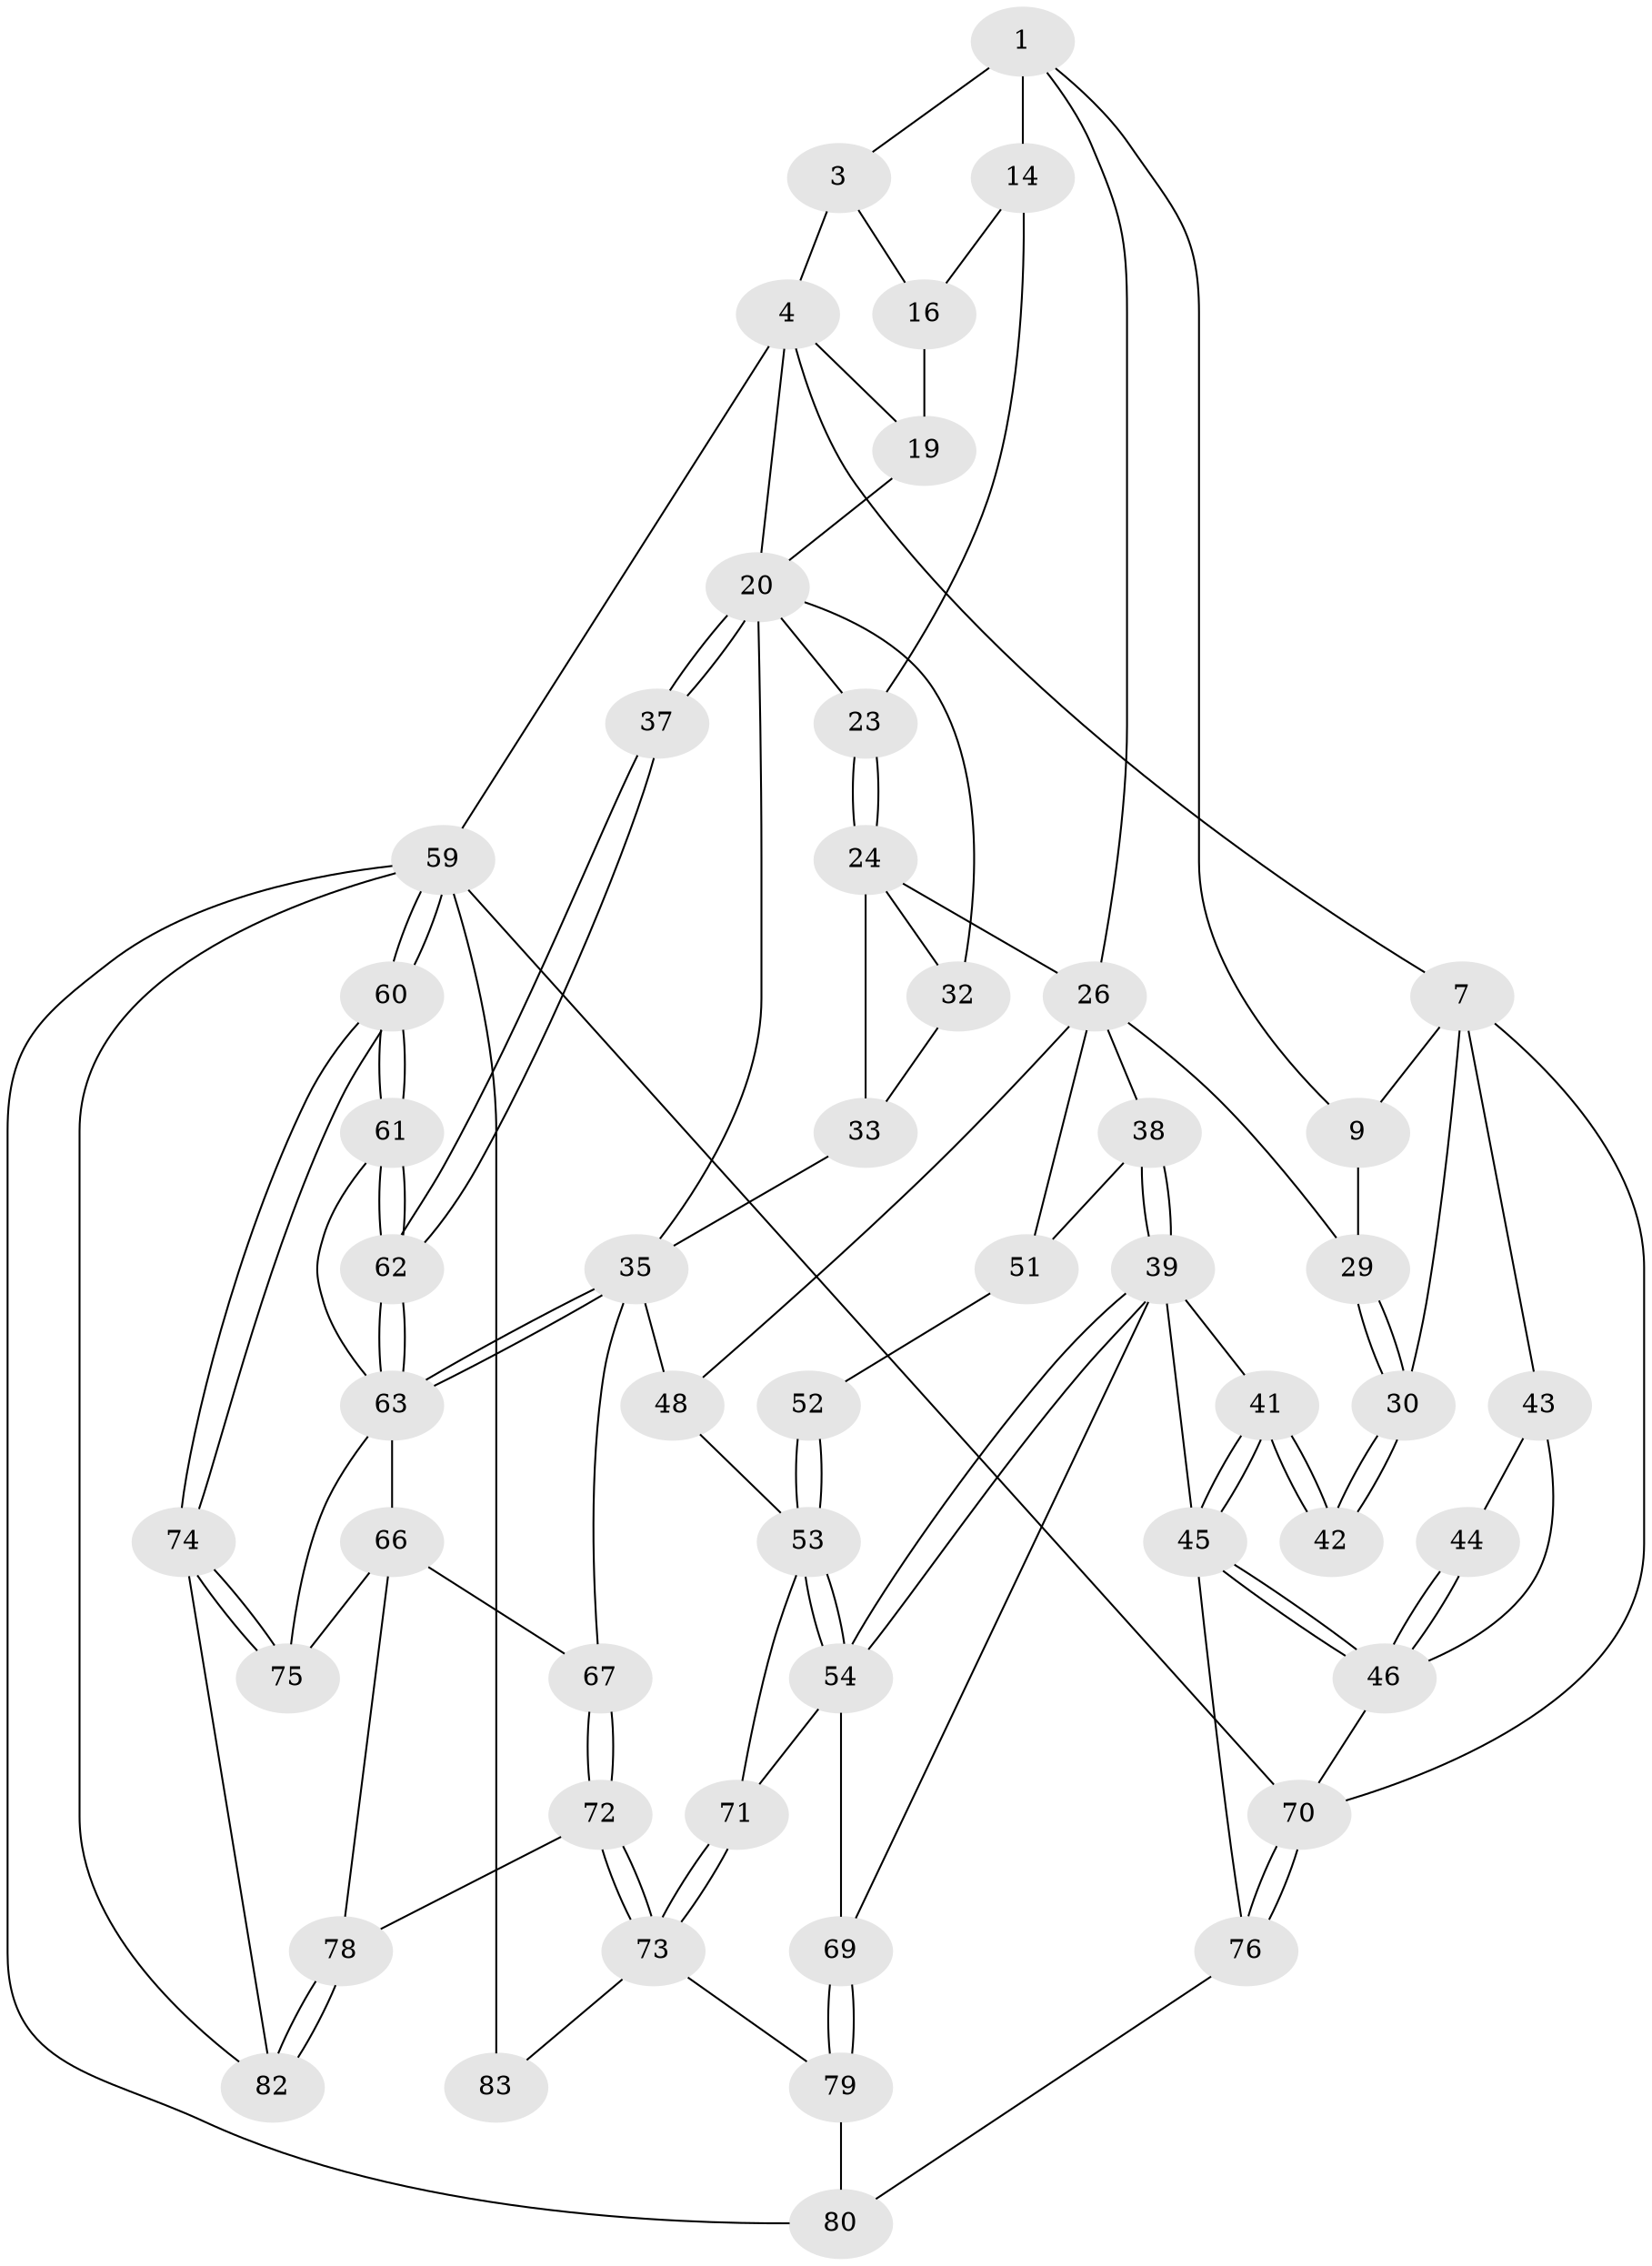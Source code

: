 // original degree distribution, {3: 0.03529411764705882, 4: 0.24705882352941178, 5: 0.4823529411764706, 6: 0.23529411764705882}
// Generated by graph-tools (version 1.1) at 2025/21/03/04/25 18:21:17]
// undirected, 51 vertices, 114 edges
graph export_dot {
graph [start="1"]
  node [color=gray90,style=filled];
  1 [pos="+0.4468720511765246+0",super="+2+10"];
  3 [pos="+0.7356372364648054+0",super="+13"];
  4 [pos="+0.9133395176768107+0",super="+5+12"];
  7 [pos="+0+0",super="+8"];
  9 [pos="+0.24956225026098308+0",super="+11"];
  14 [pos="+0.6542711870611249+0.08044263185255501",super="+17"];
  16 [pos="+0.8115962641422362+0.08950445796257715"];
  19 [pos="+0.8964779501905895+0.12200557009917094"];
  20 [pos="+1+0.18220867230386822",super="+21"];
  23 [pos="+0.8097874171692199+0.22241597907840896"];
  24 [pos="+0.7998630353283918+0.2797687910532246",super="+25"];
  26 [pos="+0.5756861258445956+0.3630679628577187",super="+27"];
  29 [pos="+0.2318947755811736+0.24361537817039128"];
  30 [pos="+0.22665294877193146+0.24499819169071138"];
  32 [pos="+0.8435284048500676+0.34160847997144744"];
  33 [pos="+0.7615623883262839+0.41440831926945776"];
  35 [pos="+0.8686031502668328+0.4578765405761756",super="+36"];
  37 [pos="+1+0.3663011155414462"];
  38 [pos="+0.35354554091550855+0.43058790509896855"];
  39 [pos="+0.30304094996694403+0.4987103547689834",super="+40"];
  41 [pos="+0.2176920452184934+0.435195232931122"];
  42 [pos="+0.20140548131101565+0.2689219807719734"];
  43 [pos="+0+0.22095435953275933"];
  44 [pos="+0.18314785243590692+0.2766687924595113"];
  45 [pos="+0.11196964838555229+0.5595596860405901",super="+58"];
  46 [pos="+0.04211586520204749+0.4415812204203836",super="+50"];
  48 [pos="+0.5869852646714793+0.4504046448330298"];
  51 [pos="+0.40193645146332213+0.4449474608319132"];
  52 [pos="+0.4019768081726714+0.45713337830905093"];
  53 [pos="+0.3341087397217172+0.592440863111573",super="+55"];
  54 [pos="+0.3280379986988544+0.5985099737487013",super="+68"];
  59 [pos="+1+1",super="+85+84"];
  60 [pos="+1+0.71223138594931"];
  61 [pos="+1+0.6973204198220629"];
  62 [pos="+1+0.4686502805221019"];
  63 [pos="+0.8699068845907193+0.4722903903309032",super="+64"];
  66 [pos="+0.7596257262689602+0.5703905702216817",super="+77"];
  67 [pos="+0.6543342064766361+0.5595598748438753"];
  69 [pos="+0.2241604460381406+0.6391814186496361"];
  70 [pos="+0+0.8714767949530808"];
  71 [pos="+0.43905778592458194+0.7476318410395268"];
  72 [pos="+0.571012911471597+0.7848345040736799"];
  73 [pos="+0.5011280088562041+0.8341085308104302",super="+81"];
  74 [pos="+1+0.7427562020991779"];
  75 [pos="+0.9650200039105711+0.7195044413968097"];
  76 [pos="+0+0.7942497115994902"];
  78 [pos="+0.7112606015815706+0.7937581815335796"];
  79 [pos="+0.2301867525296022+0.8494427633753425"];
  80 [pos="+0.15263388445620193+0.8568149403918963"];
  82 [pos="+0.8542430904445221+0.919293542651521"];
  83 [pos="+0.48970587104812335+1"];
  1 -- 3;
  1 -- 14 [weight=2];
  1 -- 26;
  1 -- 9;
  3 -- 4 [weight=2];
  3 -- 16;
  4 -- 20;
  4 -- 7;
  4 -- 59;
  4 -- 19;
  7 -- 43;
  7 -- 70;
  7 -- 9;
  7 -- 30;
  9 -- 29;
  14 -- 16;
  14 -- 23;
  16 -- 19;
  19 -- 20;
  20 -- 37 [weight=2];
  20 -- 37;
  20 -- 32;
  20 -- 35;
  20 -- 23;
  23 -- 24;
  23 -- 24;
  24 -- 32;
  24 -- 33;
  24 -- 26;
  26 -- 48;
  26 -- 51;
  26 -- 38;
  26 -- 29;
  29 -- 30;
  29 -- 30;
  30 -- 42;
  30 -- 42;
  32 -- 33;
  33 -- 35;
  35 -- 63;
  35 -- 63;
  35 -- 48;
  35 -- 67;
  37 -- 62;
  37 -- 62;
  38 -- 39;
  38 -- 39;
  38 -- 51;
  39 -- 54;
  39 -- 54;
  39 -- 41;
  39 -- 69;
  39 -- 45;
  41 -- 42;
  41 -- 42;
  41 -- 45;
  41 -- 45;
  43 -- 44;
  43 -- 46;
  44 -- 46;
  44 -- 46;
  45 -- 46;
  45 -- 46;
  45 -- 76;
  46 -- 70;
  48 -- 53;
  51 -- 52;
  52 -- 53 [weight=2];
  52 -- 53;
  53 -- 54;
  53 -- 54;
  53 -- 71;
  54 -- 69;
  54 -- 71;
  59 -- 60;
  59 -- 60;
  59 -- 83 [weight=2];
  59 -- 82;
  59 -- 80;
  59 -- 70;
  60 -- 61;
  60 -- 61;
  60 -- 74;
  60 -- 74;
  61 -- 62;
  61 -- 62;
  61 -- 63;
  62 -- 63;
  62 -- 63;
  63 -- 66;
  63 -- 75;
  66 -- 67;
  66 -- 75;
  66 -- 78;
  67 -- 72;
  67 -- 72;
  69 -- 79;
  69 -- 79;
  70 -- 76;
  70 -- 76;
  71 -- 73;
  71 -- 73;
  72 -- 73;
  72 -- 73;
  72 -- 78;
  73 -- 83;
  73 -- 79;
  74 -- 75;
  74 -- 75;
  74 -- 82;
  76 -- 80;
  78 -- 82;
  78 -- 82;
  79 -- 80;
}
